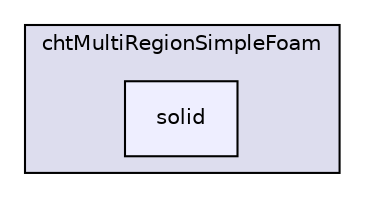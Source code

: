 digraph "applications/solvers/heatTransfer/chtMultiRegionFoam/chtMultiRegionSimpleFoam/solid" {
  bgcolor=transparent;
  compound=true
  node [ fontsize="10", fontname="Helvetica"];
  edge [ labelfontsize="10", labelfontname="Helvetica"];
  subgraph clusterdir_7ecfd1dac3553496cb15f774e1c2dc42 {
    graph [ bgcolor="#ddddee", pencolor="black", label="chtMultiRegionSimpleFoam" fontname="Helvetica", fontsize="10", URL="dir_7ecfd1dac3553496cb15f774e1c2dc42.html"]
  dir_8af865739e947a1b0575fbb3e6ebbc6d [shape=box, label="solid", style="filled", fillcolor="#eeeeff", pencolor="black", URL="dir_8af865739e947a1b0575fbb3e6ebbc6d.html"];
  }
}
